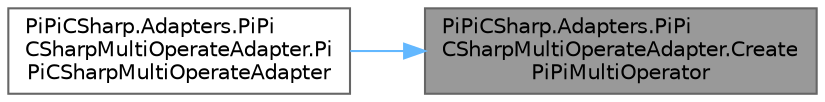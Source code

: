 digraph "PiPiCSharp.Adapters.PiPiCSharpMultiOperateAdapter.CreatePiPiMultiOperator"
{
 // LATEX_PDF_SIZE
  bgcolor="transparent";
  edge [fontname=Helvetica,fontsize=10,labelfontname=Helvetica,labelfontsize=10];
  node [fontname=Helvetica,fontsize=10,shape=box,height=0.2,width=0.4];
  rankdir="RL";
  Node1 [id="Node000001",label="PiPiCSharp.Adapters.PiPi\lCSharpMultiOperateAdapter.Create\lPiPiMultiOperator",height=0.2,width=0.4,color="gray40", fillcolor="grey60", style="filled", fontcolor="black",tooltip="Invoke c++ PiPiMultiOperator constructor."];
  Node1 -> Node2 [id="edge1_Node000001_Node000002",dir="back",color="steelblue1",style="solid",tooltip=" "];
  Node2 [id="Node000002",label="PiPiCSharp.Adapters.PiPi\lCSharpMultiOperateAdapter.Pi\lPiCSharpMultiOperateAdapter",height=0.2,width=0.4,color="grey40", fillcolor="white", style="filled",URL="$class_pi_pi_c_sharp_1_1_adapters_1_1_pi_pi_c_sharp_multi_operate_adapter.html#a9b3e141abad1bb753075e8af2e6b46b7",tooltip="Initializes a new instance of the PiPiCSharpMultiOperateAdapter class."];
}
